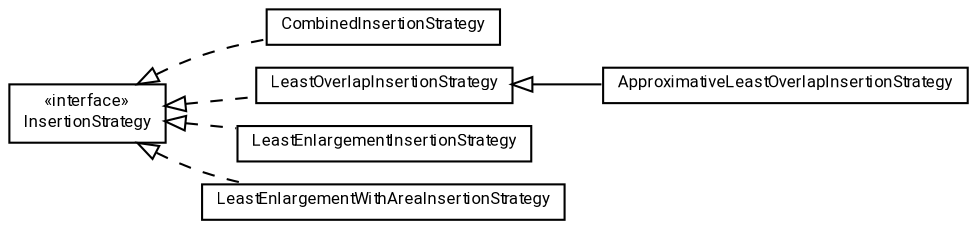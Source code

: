 #!/usr/local/bin/dot
#
# Class diagram 
# Generated by UMLGraph version R5_7_2-60-g0e99a6 (http://www.spinellis.gr/umlgraph/)
#

digraph G {
	graph [fontnames="svg"]
	edge [fontname="Roboto",fontsize=7,labelfontname="Roboto",labelfontsize=7,color="black"];
	node [fontname="Roboto",fontcolor="black",fontsize=8,shape=plaintext,margin=0,width=0,height=0];
	nodesep=0.15;
	ranksep=0.25;
	rankdir=LR;
	// de.lmu.ifi.dbs.elki.index.tree.spatial.rstarvariants.strategies.insert.InsertionStrategy
	c689897 [label=<<table title="de.lmu.ifi.dbs.elki.index.tree.spatial.rstarvariants.strategies.insert.InsertionStrategy" border="0" cellborder="1" cellspacing="0" cellpadding="2" href="InsertionStrategy.html" target="_parent">
		<tr><td><table border="0" cellspacing="0" cellpadding="1">
		<tr><td align="center" balign="center"> &#171;interface&#187; </td></tr>
		<tr><td align="center" balign="center"> <font face="Roboto">InsertionStrategy</font> </td></tr>
		</table></td></tr>
		</table>>, URL="InsertionStrategy.html"];
	// de.lmu.ifi.dbs.elki.index.tree.spatial.rstarvariants.strategies.insert.CombinedInsertionStrategy
	c689898 [label=<<table title="de.lmu.ifi.dbs.elki.index.tree.spatial.rstarvariants.strategies.insert.CombinedInsertionStrategy" border="0" cellborder="1" cellspacing="0" cellpadding="2" href="CombinedInsertionStrategy.html" target="_parent">
		<tr><td><table border="0" cellspacing="0" cellpadding="1">
		<tr><td align="center" balign="center"> <font face="Roboto">CombinedInsertionStrategy</font> </td></tr>
		</table></td></tr>
		</table>>, URL="CombinedInsertionStrategy.html"];
	// de.lmu.ifi.dbs.elki.index.tree.spatial.rstarvariants.strategies.insert.ApproximativeLeastOverlapInsertionStrategy
	c689900 [label=<<table title="de.lmu.ifi.dbs.elki.index.tree.spatial.rstarvariants.strategies.insert.ApproximativeLeastOverlapInsertionStrategy" border="0" cellborder="1" cellspacing="0" cellpadding="2" href="ApproximativeLeastOverlapInsertionStrategy.html" target="_parent">
		<tr><td><table border="0" cellspacing="0" cellpadding="1">
		<tr><td align="center" balign="center"> <font face="Roboto">ApproximativeLeastOverlapInsertionStrategy</font> </td></tr>
		</table></td></tr>
		</table>>, URL="ApproximativeLeastOverlapInsertionStrategy.html"];
	// de.lmu.ifi.dbs.elki.index.tree.spatial.rstarvariants.strategies.insert.LeastOverlapInsertionStrategy
	c689902 [label=<<table title="de.lmu.ifi.dbs.elki.index.tree.spatial.rstarvariants.strategies.insert.LeastOverlapInsertionStrategy" border="0" cellborder="1" cellspacing="0" cellpadding="2" href="LeastOverlapInsertionStrategy.html" target="_parent">
		<tr><td><table border="0" cellspacing="0" cellpadding="1">
		<tr><td align="center" balign="center"> <font face="Roboto">LeastOverlapInsertionStrategy</font> </td></tr>
		</table></td></tr>
		</table>>, URL="LeastOverlapInsertionStrategy.html"];
	// de.lmu.ifi.dbs.elki.index.tree.spatial.rstarvariants.strategies.insert.LeastEnlargementInsertionStrategy
	c689904 [label=<<table title="de.lmu.ifi.dbs.elki.index.tree.spatial.rstarvariants.strategies.insert.LeastEnlargementInsertionStrategy" border="0" cellborder="1" cellspacing="0" cellpadding="2" href="LeastEnlargementInsertionStrategy.html" target="_parent">
		<tr><td><table border="0" cellspacing="0" cellpadding="1">
		<tr><td align="center" balign="center"> <font face="Roboto">LeastEnlargementInsertionStrategy</font> </td></tr>
		</table></td></tr>
		</table>>, URL="LeastEnlargementInsertionStrategy.html"];
	// de.lmu.ifi.dbs.elki.index.tree.spatial.rstarvariants.strategies.insert.LeastEnlargementWithAreaInsertionStrategy
	c689906 [label=<<table title="de.lmu.ifi.dbs.elki.index.tree.spatial.rstarvariants.strategies.insert.LeastEnlargementWithAreaInsertionStrategy" border="0" cellborder="1" cellspacing="0" cellpadding="2" href="LeastEnlargementWithAreaInsertionStrategy.html" target="_parent">
		<tr><td><table border="0" cellspacing="0" cellpadding="1">
		<tr><td align="center" balign="center"> <font face="Roboto">LeastEnlargementWithAreaInsertionStrategy</font> </td></tr>
		</table></td></tr>
		</table>>, URL="LeastEnlargementWithAreaInsertionStrategy.html"];
	// de.lmu.ifi.dbs.elki.index.tree.spatial.rstarvariants.strategies.insert.CombinedInsertionStrategy implements de.lmu.ifi.dbs.elki.index.tree.spatial.rstarvariants.strategies.insert.InsertionStrategy
	c689897 -> c689898 [arrowtail=empty,style=dashed,dir=back,weight=9];
	// de.lmu.ifi.dbs.elki.index.tree.spatial.rstarvariants.strategies.insert.ApproximativeLeastOverlapInsertionStrategy extends de.lmu.ifi.dbs.elki.index.tree.spatial.rstarvariants.strategies.insert.LeastOverlapInsertionStrategy
	c689902 -> c689900 [arrowtail=empty,dir=back,weight=10];
	// de.lmu.ifi.dbs.elki.index.tree.spatial.rstarvariants.strategies.insert.LeastOverlapInsertionStrategy implements de.lmu.ifi.dbs.elki.index.tree.spatial.rstarvariants.strategies.insert.InsertionStrategy
	c689897 -> c689902 [arrowtail=empty,style=dashed,dir=back,weight=9];
	// de.lmu.ifi.dbs.elki.index.tree.spatial.rstarvariants.strategies.insert.LeastEnlargementInsertionStrategy implements de.lmu.ifi.dbs.elki.index.tree.spatial.rstarvariants.strategies.insert.InsertionStrategy
	c689897 -> c689904 [arrowtail=empty,style=dashed,dir=back,weight=9];
	// de.lmu.ifi.dbs.elki.index.tree.spatial.rstarvariants.strategies.insert.LeastEnlargementWithAreaInsertionStrategy implements de.lmu.ifi.dbs.elki.index.tree.spatial.rstarvariants.strategies.insert.InsertionStrategy
	c689897 -> c689906 [arrowtail=empty,style=dashed,dir=back,weight=9];
}

